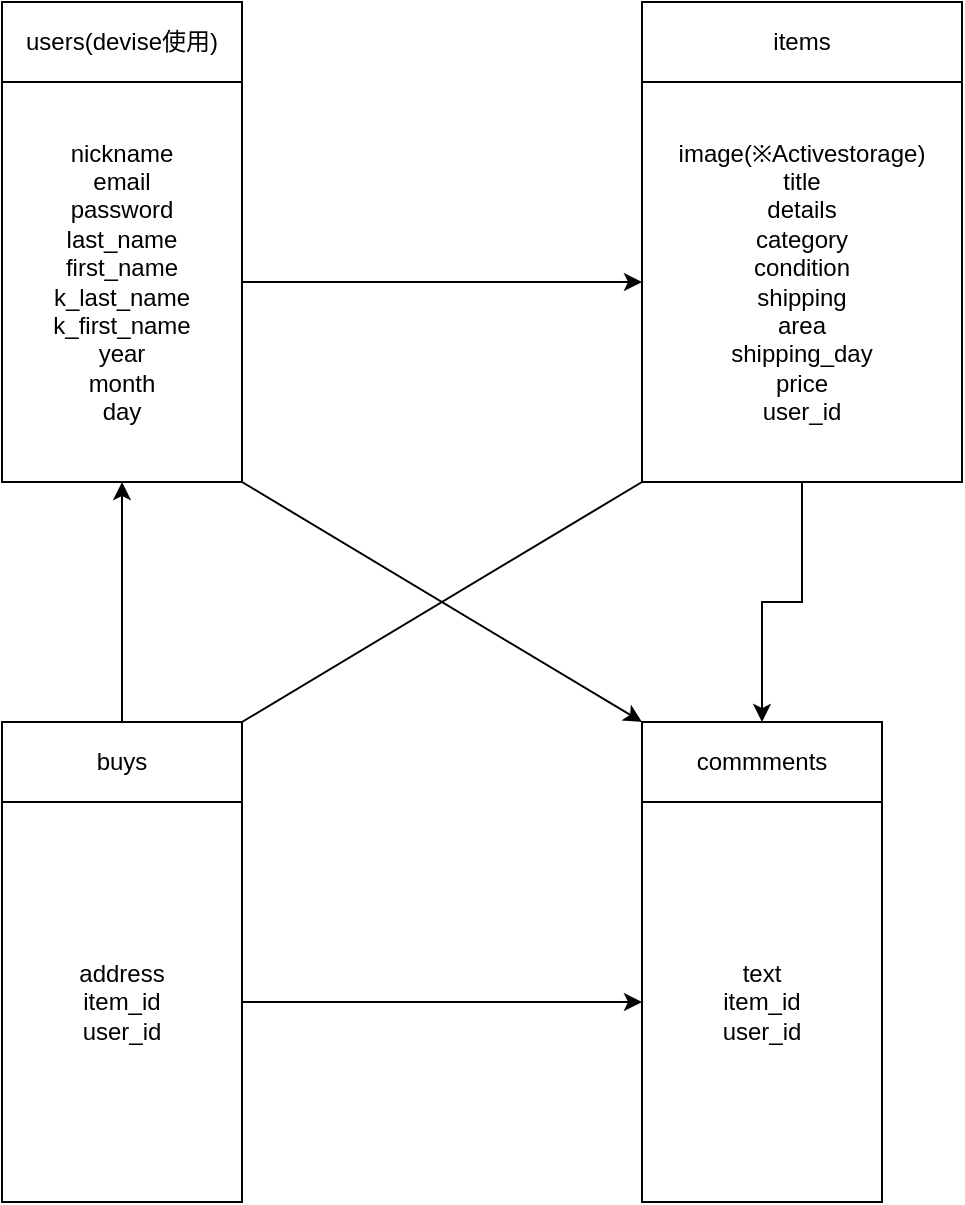 <mxfile version="13.6.5">
    <diagram id="PhgxgTMTh3oa39mPrJYA" name="ページ1">
        <mxGraphModel dx="724" dy="680" grid="1" gridSize="10" guides="1" tooltips="1" connect="1" arrows="1" fold="1" page="1" pageScale="1" pageWidth="827" pageHeight="1169" math="0" shadow="0">
            <root>
                <mxCell id="0"/>
                <mxCell id="1" parent="0"/>
                <mxCell id="45" value="" style="group" vertex="1" connectable="0" parent="1">
                    <mxGeometry x="40" y="40" width="120" height="240" as="geometry"/>
                </mxCell>
                <mxCell id="40" value="" style="rounded=0;whiteSpace=wrap;html=1;" vertex="1" parent="45">
                    <mxGeometry width="120" height="40" as="geometry"/>
                </mxCell>
                <mxCell id="41" value="" style="rounded=0;whiteSpace=wrap;html=1;" vertex="1" parent="45">
                    <mxGeometry y="40" width="120" height="200" as="geometry"/>
                </mxCell>
                <mxCell id="43" value="users(devise使用)" style="text;html=1;strokeColor=none;fillColor=none;align=center;verticalAlign=middle;whiteSpace=wrap;rounded=0;" vertex="1" parent="45">
                    <mxGeometry width="120" height="40" as="geometry"/>
                </mxCell>
                <mxCell id="44" value="nickname&lt;br&gt;email&lt;br&gt;password&lt;br&gt;last_name&lt;br&gt;first_name&lt;br&gt;k_last_name&lt;br&gt;k_first_name&lt;br&gt;year&lt;br&gt;month&lt;br&gt;day" style="text;html=1;strokeColor=none;fillColor=none;align=center;verticalAlign=middle;whiteSpace=wrap;rounded=0;" vertex="1" parent="45">
                    <mxGeometry y="40" width="120" height="200" as="geometry"/>
                </mxCell>
                <mxCell id="46" value="" style="group" vertex="1" connectable="0" parent="1">
                    <mxGeometry x="360" y="40" width="160" height="240" as="geometry"/>
                </mxCell>
                <mxCell id="47" value="" style="rounded=0;whiteSpace=wrap;html=1;" vertex="1" parent="46">
                    <mxGeometry width="160" height="40" as="geometry"/>
                </mxCell>
                <mxCell id="48" value="" style="rounded=0;whiteSpace=wrap;html=1;" vertex="1" parent="46">
                    <mxGeometry y="40" width="160" height="200" as="geometry"/>
                </mxCell>
                <mxCell id="49" value="items" style="text;html=1;strokeColor=none;fillColor=none;align=center;verticalAlign=middle;whiteSpace=wrap;rounded=0;" vertex="1" parent="46">
                    <mxGeometry width="160" height="40" as="geometry"/>
                </mxCell>
                <mxCell id="50" value="image(※Activestorage)&lt;br&gt;title&lt;br&gt;details&lt;br&gt;category&lt;br&gt;condition&lt;br&gt;shipping&lt;br&gt;area&lt;br&gt;shipping_day&lt;br&gt;price&lt;br&gt;user_id" style="text;html=1;strokeColor=none;fillColor=none;align=center;verticalAlign=middle;whiteSpace=wrap;rounded=0;" vertex="1" parent="46">
                    <mxGeometry y="40" width="160" height="200" as="geometry"/>
                </mxCell>
                <mxCell id="51" value="" style="group" vertex="1" connectable="0" parent="1">
                    <mxGeometry x="40" y="400" width="120" height="240" as="geometry"/>
                </mxCell>
                <mxCell id="52" value="buys" style="rounded=0;whiteSpace=wrap;html=1;" vertex="1" parent="51">
                    <mxGeometry width="120" height="40" as="geometry"/>
                </mxCell>
                <mxCell id="53" value="" style="rounded=0;whiteSpace=wrap;html=1;" vertex="1" parent="51">
                    <mxGeometry y="40" width="120" height="200" as="geometry"/>
                </mxCell>
                <mxCell id="55" value="address&lt;br&gt;item_id&lt;br&gt;user_id" style="text;html=1;strokeColor=none;fillColor=none;align=center;verticalAlign=middle;whiteSpace=wrap;rounded=0;" vertex="1" parent="51">
                    <mxGeometry y="40" width="120" height="200" as="geometry"/>
                </mxCell>
                <mxCell id="57" value="" style="group" vertex="1" connectable="0" parent="1">
                    <mxGeometry x="360" y="400" width="120" height="240" as="geometry"/>
                </mxCell>
                <mxCell id="58" value="commments" style="rounded=0;whiteSpace=wrap;html=1;" vertex="1" parent="57">
                    <mxGeometry width="120" height="40" as="geometry"/>
                </mxCell>
                <mxCell id="59" value="" style="rounded=0;whiteSpace=wrap;html=1;" vertex="1" parent="57">
                    <mxGeometry y="40" width="120" height="200" as="geometry"/>
                </mxCell>
                <mxCell id="60" value="text&lt;br&gt;item_id&lt;br&gt;user_id" style="text;html=1;strokeColor=none;fillColor=none;align=center;verticalAlign=middle;whiteSpace=wrap;rounded=0;" vertex="1" parent="57">
                    <mxGeometry y="40" width="120" height="200" as="geometry"/>
                </mxCell>
                <mxCell id="61" style="edgeStyle=orthogonalEdgeStyle;rounded=0;orthogonalLoop=1;jettySize=auto;html=1;exitX=1;exitY=0.5;exitDx=0;exitDy=0;entryX=0;entryY=0.5;entryDx=0;entryDy=0;" edge="1" parent="1" source="44" target="50">
                    <mxGeometry relative="1" as="geometry"/>
                </mxCell>
                <mxCell id="64" style="edgeStyle=orthogonalEdgeStyle;rounded=0;orthogonalLoop=1;jettySize=auto;html=1;exitX=0.5;exitY=1;exitDx=0;exitDy=0;entryX=0.5;entryY=0;entryDx=0;entryDy=0;" edge="1" parent="1" source="50" target="58">
                    <mxGeometry relative="1" as="geometry"/>
                </mxCell>
                <mxCell id="68" style="edgeStyle=orthogonalEdgeStyle;rounded=0;orthogonalLoop=1;jettySize=auto;html=1;exitX=1;exitY=0.5;exitDx=0;exitDy=0;entryX=0;entryY=0.5;entryDx=0;entryDy=0;" edge="1" parent="1" source="55" target="60">
                    <mxGeometry relative="1" as="geometry"/>
                </mxCell>
                <mxCell id="76" value="" style="endArrow=none;html=1;exitX=1;exitY=0;exitDx=0;exitDy=0;entryX=0;entryY=1;entryDx=0;entryDy=0;" edge="1" parent="1" source="52" target="50">
                    <mxGeometry width="50" height="50" relative="1" as="geometry">
                        <mxPoint x="180" y="390" as="sourcePoint"/>
                        <mxPoint x="230" y="340" as="targetPoint"/>
                    </mxGeometry>
                </mxCell>
                <mxCell id="89" value="" style="endArrow=classic;html=1;exitX=1;exitY=1;exitDx=0;exitDy=0;entryX=0;entryY=0;entryDx=0;entryDy=0;" edge="1" parent="1" source="44" target="58">
                    <mxGeometry width="50" height="50" relative="1" as="geometry">
                        <mxPoint x="340" y="360" as="sourcePoint"/>
                        <mxPoint x="390" y="310" as="targetPoint"/>
                    </mxGeometry>
                </mxCell>
                <mxCell id="90" style="edgeStyle=orthogonalEdgeStyle;rounded=0;orthogonalLoop=1;jettySize=auto;html=1;exitX=0.5;exitY=0;exitDx=0;exitDy=0;entryX=0.5;entryY=1;entryDx=0;entryDy=0;" edge="1" parent="1" source="52" target="44">
                    <mxGeometry relative="1" as="geometry"/>
                </mxCell>
            </root>
        </mxGraphModel>
    </diagram>
</mxfile>